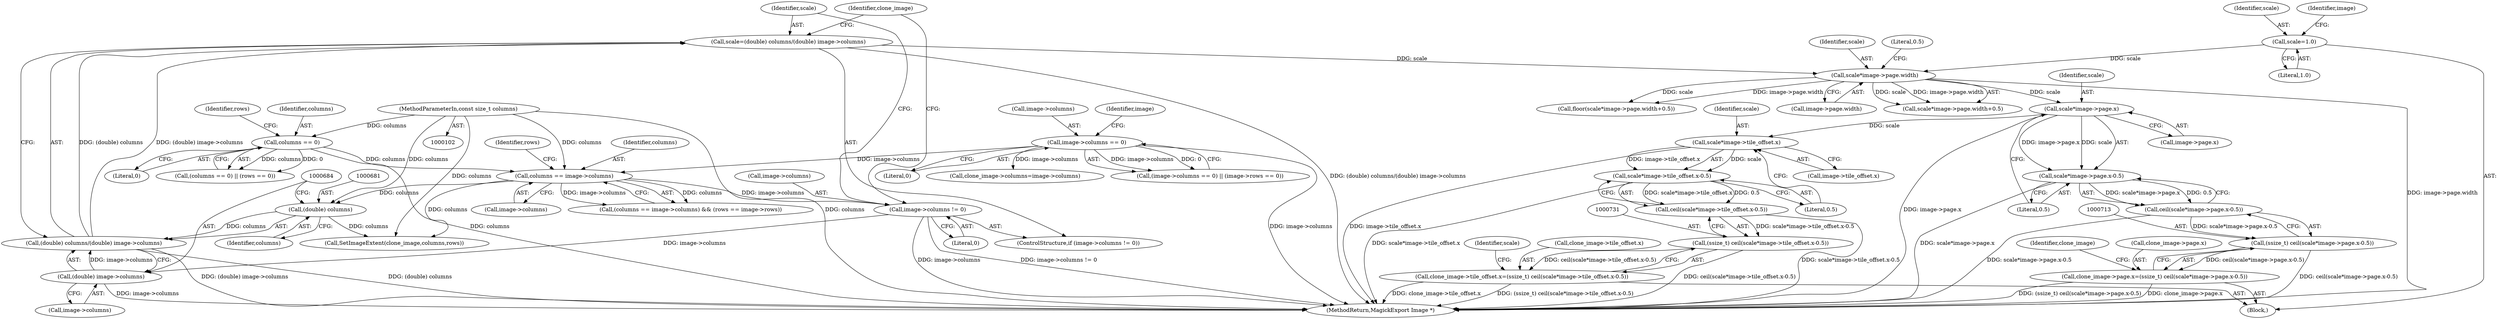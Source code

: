 digraph "0_ImageMagick_01843366d6a7b96e22ad7bb67f3df7d9fd4d5d74@pointer" {
"1000716" [label="(Call,scale*image->page.x)"];
"1000698" [label="(Call,scale*image->page.width)"];
"1000677" [label="(Call,scale=(double) columns/(double) image->columns)"];
"1000679" [label="(Call,(double) columns/(double) image->columns)"];
"1000680" [label="(Call,(double) columns)"];
"1000617" [label="(Call,columns == image->columns)"];
"1000522" [label="(Call,columns == 0)"];
"1000104" [label="(MethodParameterIn,const size_t columns)"];
"1000153" [label="(Call,image->columns == 0)"];
"1000683" [label="(Call,(double) image->columns)"];
"1000672" [label="(Call,image->columns != 0)"];
"1000668" [label="(Call,scale=1.0)"];
"1000715" [label="(Call,scale*image->page.x-0.5)"];
"1000714" [label="(Call,ceil(scale*image->page.x-0.5))"];
"1000712" [label="(Call,(ssize_t) ceil(scale*image->page.x-0.5))"];
"1000706" [label="(Call,clone_image->page.x=(ssize_t) ceil(scale*image->page.x-0.5))"];
"1000734" [label="(Call,scale*image->tile_offset.x)"];
"1000733" [label="(Call,scale*image->tile_offset.x-0.5)"];
"1000732" [label="(Call,ceil(scale*image->tile_offset.x-0.5))"];
"1000730" [label="(Call,(ssize_t) ceil(scale*image->tile_offset.x-0.5))"];
"1000724" [label="(Call,clone_image->tile_offset.x=(ssize_t) ceil(scale*image->tile_offset.x-0.5))"];
"1000682" [label="(Identifier,columns)"];
"1000680" [label="(Call,(double) columns)"];
"1000676" [label="(Literal,0)"];
"1000725" [label="(Call,clone_image->tile_offset.x)"];
"1000718" [label="(Call,image->page.x)"];
"1000826" [label="(Call,SetImageExtent(clone_image,columns,rows))"];
"1000685" [label="(Call,image->columns)"];
"1000705" [label="(Literal,0.5)"];
"1000691" [label="(Identifier,clone_image)"];
"1000698" [label="(Call,scale*image->page.width)"];
"1000669" [label="(Identifier,scale)"];
"1000741" [label="(Literal,0.5)"];
"1000668" [label="(Call,scale=1.0)"];
"1000526" [label="(Identifier,rows)"];
"1000699" [label="(Identifier,scale)"];
"1000724" [label="(Call,clone_image->tile_offset.x=(ssize_t) ceil(scale*image->tile_offset.x-0.5))"];
"1000670" [label="(Literal,1.0)"];
"1000683" [label="(Call,(double) image->columns)"];
"1000707" [label="(Call,clone_image->page.x)"];
"1000160" [label="(Identifier,image)"];
"1000696" [label="(Call,floor(scale*image->page.width+0.5))"];
"1000524" [label="(Literal,0)"];
"1000619" [label="(Call,image->columns)"];
"1000706" [label="(Call,clone_image->page.x=(ssize_t) ceil(scale*image->page.x-0.5))"];
"1000730" [label="(Call,(ssize_t) ceil(scale*image->tile_offset.x-0.5))"];
"1000616" [label="(Call,(columns == image->columns) && (rows == image->rows))"];
"1000712" [label="(Call,(ssize_t) ceil(scale*image->page.x-0.5))"];
"1000157" [label="(Literal,0)"];
"1000618" [label="(Identifier,columns)"];
"1000678" [label="(Identifier,scale)"];
"1000734" [label="(Call,scale*image->tile_offset.x)"];
"1000104" [label="(MethodParameterIn,const size_t columns)"];
"1000522" [label="(Call,columns == 0)"];
"1000237" [label="(Call,clone_image->columns=image->columns)"];
"1000735" [label="(Identifier,scale)"];
"1000521" [label="(Call,(columns == 0) || (rows == 0))"];
"1000617" [label="(Call,columns == image->columns)"];
"1000736" [label="(Call,image->tile_offset.x)"];
"1000844" [label="(MethodReturn,MagickExport Image *)"];
"1000671" [label="(ControlStructure,if (image->columns != 0))"];
"1000523" [label="(Identifier,columns)"];
"1000743" [label="(Identifier,scale)"];
"1000677" [label="(Call,scale=(double) columns/(double) image->columns)"];
"1000700" [label="(Call,image->page.width)"];
"1000723" [label="(Literal,0.5)"];
"1000717" [label="(Identifier,scale)"];
"1000152" [label="(Call,(image->columns == 0) || (image->rows == 0))"];
"1000715" [label="(Call,scale*image->page.x-0.5)"];
"1000697" [label="(Call,scale*image->page.width+0.5)"];
"1000674" [label="(Identifier,image)"];
"1000727" [label="(Identifier,clone_image)"];
"1000673" [label="(Call,image->columns)"];
"1000672" [label="(Call,image->columns != 0)"];
"1000154" [label="(Call,image->columns)"];
"1000733" [label="(Call,scale*image->tile_offset.x-0.5)"];
"1000714" [label="(Call,ceil(scale*image->page.x-0.5))"];
"1000108" [label="(Block,)"];
"1000153" [label="(Call,image->columns == 0)"];
"1000716" [label="(Call,scale*image->page.x)"];
"1000679" [label="(Call,(double) columns/(double) image->columns)"];
"1000623" [label="(Identifier,rows)"];
"1000732" [label="(Call,ceil(scale*image->tile_offset.x-0.5))"];
"1000716" -> "1000715"  [label="AST: "];
"1000716" -> "1000718"  [label="CFG: "];
"1000717" -> "1000716"  [label="AST: "];
"1000718" -> "1000716"  [label="AST: "];
"1000723" -> "1000716"  [label="CFG: "];
"1000716" -> "1000844"  [label="DDG: image->page.x"];
"1000716" -> "1000715"  [label="DDG: scale"];
"1000716" -> "1000715"  [label="DDG: image->page.x"];
"1000698" -> "1000716"  [label="DDG: scale"];
"1000716" -> "1000734"  [label="DDG: scale"];
"1000698" -> "1000697"  [label="AST: "];
"1000698" -> "1000700"  [label="CFG: "];
"1000699" -> "1000698"  [label="AST: "];
"1000700" -> "1000698"  [label="AST: "];
"1000705" -> "1000698"  [label="CFG: "];
"1000698" -> "1000844"  [label="DDG: image->page.width"];
"1000698" -> "1000696"  [label="DDG: scale"];
"1000698" -> "1000696"  [label="DDG: image->page.width"];
"1000698" -> "1000697"  [label="DDG: scale"];
"1000698" -> "1000697"  [label="DDG: image->page.width"];
"1000677" -> "1000698"  [label="DDG: scale"];
"1000668" -> "1000698"  [label="DDG: scale"];
"1000677" -> "1000671"  [label="AST: "];
"1000677" -> "1000679"  [label="CFG: "];
"1000678" -> "1000677"  [label="AST: "];
"1000679" -> "1000677"  [label="AST: "];
"1000691" -> "1000677"  [label="CFG: "];
"1000677" -> "1000844"  [label="DDG: (double) columns/(double) image->columns"];
"1000679" -> "1000677"  [label="DDG: (double) columns"];
"1000679" -> "1000677"  [label="DDG: (double) image->columns"];
"1000679" -> "1000683"  [label="CFG: "];
"1000680" -> "1000679"  [label="AST: "];
"1000683" -> "1000679"  [label="AST: "];
"1000679" -> "1000844"  [label="DDG: (double) columns"];
"1000679" -> "1000844"  [label="DDG: (double) image->columns"];
"1000680" -> "1000679"  [label="DDG: columns"];
"1000683" -> "1000679"  [label="DDG: image->columns"];
"1000680" -> "1000682"  [label="CFG: "];
"1000681" -> "1000680"  [label="AST: "];
"1000682" -> "1000680"  [label="AST: "];
"1000684" -> "1000680"  [label="CFG: "];
"1000617" -> "1000680"  [label="DDG: columns"];
"1000104" -> "1000680"  [label="DDG: columns"];
"1000680" -> "1000826"  [label="DDG: columns"];
"1000617" -> "1000616"  [label="AST: "];
"1000617" -> "1000619"  [label="CFG: "];
"1000618" -> "1000617"  [label="AST: "];
"1000619" -> "1000617"  [label="AST: "];
"1000623" -> "1000617"  [label="CFG: "];
"1000616" -> "1000617"  [label="CFG: "];
"1000617" -> "1000616"  [label="DDG: columns"];
"1000617" -> "1000616"  [label="DDG: image->columns"];
"1000522" -> "1000617"  [label="DDG: columns"];
"1000104" -> "1000617"  [label="DDG: columns"];
"1000153" -> "1000617"  [label="DDG: image->columns"];
"1000617" -> "1000672"  [label="DDG: image->columns"];
"1000617" -> "1000826"  [label="DDG: columns"];
"1000522" -> "1000521"  [label="AST: "];
"1000522" -> "1000524"  [label="CFG: "];
"1000523" -> "1000522"  [label="AST: "];
"1000524" -> "1000522"  [label="AST: "];
"1000526" -> "1000522"  [label="CFG: "];
"1000521" -> "1000522"  [label="CFG: "];
"1000522" -> "1000844"  [label="DDG: columns"];
"1000522" -> "1000521"  [label="DDG: columns"];
"1000522" -> "1000521"  [label="DDG: 0"];
"1000104" -> "1000522"  [label="DDG: columns"];
"1000104" -> "1000102"  [label="AST: "];
"1000104" -> "1000844"  [label="DDG: columns"];
"1000104" -> "1000826"  [label="DDG: columns"];
"1000153" -> "1000152"  [label="AST: "];
"1000153" -> "1000157"  [label="CFG: "];
"1000154" -> "1000153"  [label="AST: "];
"1000157" -> "1000153"  [label="AST: "];
"1000160" -> "1000153"  [label="CFG: "];
"1000152" -> "1000153"  [label="CFG: "];
"1000153" -> "1000844"  [label="DDG: image->columns"];
"1000153" -> "1000152"  [label="DDG: image->columns"];
"1000153" -> "1000152"  [label="DDG: 0"];
"1000153" -> "1000237"  [label="DDG: image->columns"];
"1000683" -> "1000685"  [label="CFG: "];
"1000684" -> "1000683"  [label="AST: "];
"1000685" -> "1000683"  [label="AST: "];
"1000683" -> "1000844"  [label="DDG: image->columns"];
"1000672" -> "1000683"  [label="DDG: image->columns"];
"1000672" -> "1000671"  [label="AST: "];
"1000672" -> "1000676"  [label="CFG: "];
"1000673" -> "1000672"  [label="AST: "];
"1000676" -> "1000672"  [label="AST: "];
"1000678" -> "1000672"  [label="CFG: "];
"1000691" -> "1000672"  [label="CFG: "];
"1000672" -> "1000844"  [label="DDG: image->columns != 0"];
"1000672" -> "1000844"  [label="DDG: image->columns"];
"1000668" -> "1000108"  [label="AST: "];
"1000668" -> "1000670"  [label="CFG: "];
"1000669" -> "1000668"  [label="AST: "];
"1000670" -> "1000668"  [label="AST: "];
"1000674" -> "1000668"  [label="CFG: "];
"1000715" -> "1000714"  [label="AST: "];
"1000715" -> "1000723"  [label="CFG: "];
"1000723" -> "1000715"  [label="AST: "];
"1000714" -> "1000715"  [label="CFG: "];
"1000715" -> "1000844"  [label="DDG: scale*image->page.x"];
"1000715" -> "1000714"  [label="DDG: scale*image->page.x"];
"1000715" -> "1000714"  [label="DDG: 0.5"];
"1000714" -> "1000712"  [label="AST: "];
"1000712" -> "1000714"  [label="CFG: "];
"1000714" -> "1000844"  [label="DDG: scale*image->page.x-0.5"];
"1000714" -> "1000712"  [label="DDG: scale*image->page.x-0.5"];
"1000712" -> "1000706"  [label="AST: "];
"1000713" -> "1000712"  [label="AST: "];
"1000706" -> "1000712"  [label="CFG: "];
"1000712" -> "1000844"  [label="DDG: ceil(scale*image->page.x-0.5)"];
"1000712" -> "1000706"  [label="DDG: ceil(scale*image->page.x-0.5)"];
"1000706" -> "1000108"  [label="AST: "];
"1000707" -> "1000706"  [label="AST: "];
"1000727" -> "1000706"  [label="CFG: "];
"1000706" -> "1000844"  [label="DDG: (ssize_t) ceil(scale*image->page.x-0.5)"];
"1000706" -> "1000844"  [label="DDG: clone_image->page.x"];
"1000734" -> "1000733"  [label="AST: "];
"1000734" -> "1000736"  [label="CFG: "];
"1000735" -> "1000734"  [label="AST: "];
"1000736" -> "1000734"  [label="AST: "];
"1000741" -> "1000734"  [label="CFG: "];
"1000734" -> "1000844"  [label="DDG: image->tile_offset.x"];
"1000734" -> "1000733"  [label="DDG: scale"];
"1000734" -> "1000733"  [label="DDG: image->tile_offset.x"];
"1000733" -> "1000732"  [label="AST: "];
"1000733" -> "1000741"  [label="CFG: "];
"1000741" -> "1000733"  [label="AST: "];
"1000732" -> "1000733"  [label="CFG: "];
"1000733" -> "1000844"  [label="DDG: scale*image->tile_offset.x"];
"1000733" -> "1000732"  [label="DDG: scale*image->tile_offset.x"];
"1000733" -> "1000732"  [label="DDG: 0.5"];
"1000732" -> "1000730"  [label="AST: "];
"1000730" -> "1000732"  [label="CFG: "];
"1000732" -> "1000844"  [label="DDG: scale*image->tile_offset.x-0.5"];
"1000732" -> "1000730"  [label="DDG: scale*image->tile_offset.x-0.5"];
"1000730" -> "1000724"  [label="AST: "];
"1000731" -> "1000730"  [label="AST: "];
"1000724" -> "1000730"  [label="CFG: "];
"1000730" -> "1000844"  [label="DDG: ceil(scale*image->tile_offset.x-0.5)"];
"1000730" -> "1000724"  [label="DDG: ceil(scale*image->tile_offset.x-0.5)"];
"1000724" -> "1000108"  [label="AST: "];
"1000725" -> "1000724"  [label="AST: "];
"1000743" -> "1000724"  [label="CFG: "];
"1000724" -> "1000844"  [label="DDG: (ssize_t) ceil(scale*image->tile_offset.x-0.5)"];
"1000724" -> "1000844"  [label="DDG: clone_image->tile_offset.x"];
}
